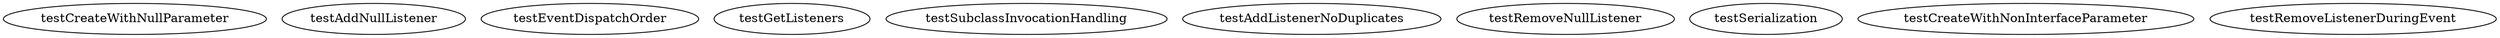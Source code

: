 digraph G {
testCreateWithNullParameter;
testAddNullListener;
testEventDispatchOrder;
testGetListeners;
testSubclassInvocationHandling;
testAddListenerNoDuplicates;
testRemoveNullListener;
testSerialization;
testCreateWithNonInterfaceParameter;
testRemoveListenerDuringEvent;
}